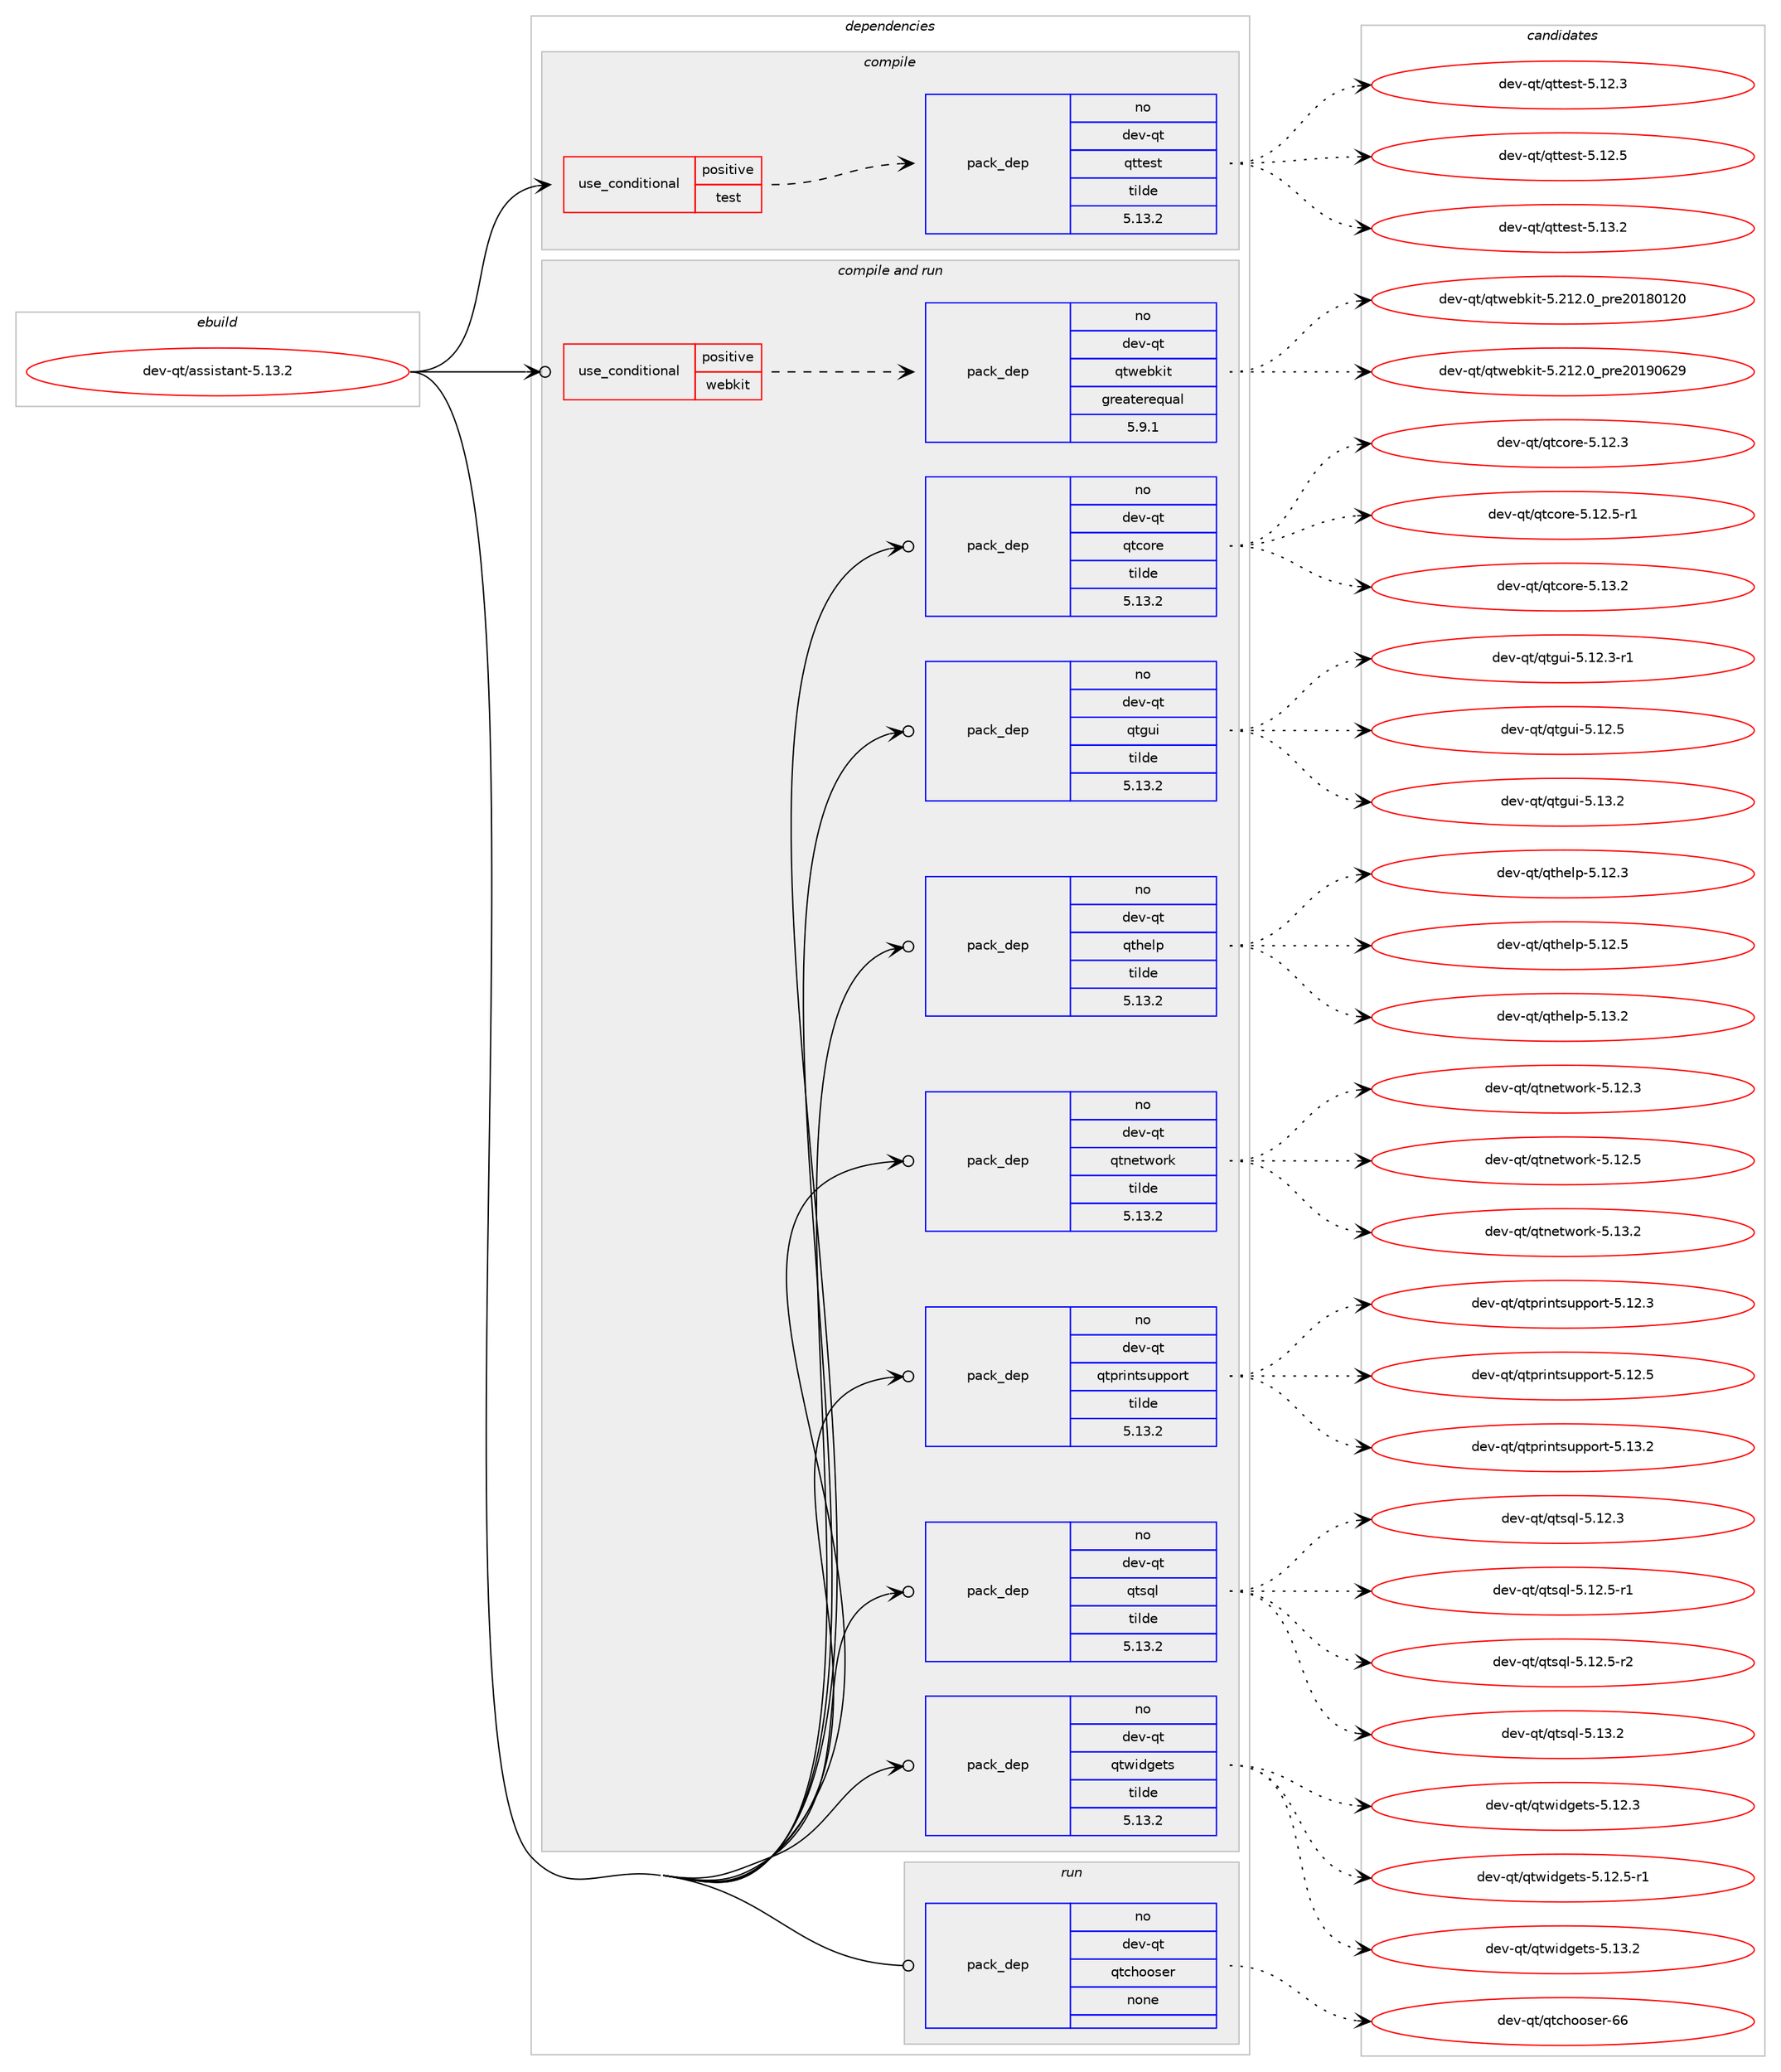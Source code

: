 digraph prolog {

# *************
# Graph options
# *************

newrank=true;
concentrate=true;
compound=true;
graph [rankdir=LR,fontname=Helvetica,fontsize=10,ranksep=1.5];#, ranksep=2.5, nodesep=0.2];
edge  [arrowhead=vee];
node  [fontname=Helvetica,fontsize=10];

# **********
# The ebuild
# **********

subgraph cluster_leftcol {
color=gray;
rank=same;
label=<<i>ebuild</i>>;
id [label="dev-qt/assistant-5.13.2", color=red, width=4, href="../dev-qt/assistant-5.13.2.svg"];
}

# ****************
# The dependencies
# ****************

subgraph cluster_midcol {
color=gray;
label=<<i>dependencies</i>>;
subgraph cluster_compile {
fillcolor="#eeeeee";
style=filled;
label=<<i>compile</i>>;
subgraph cond152003 {
dependency645517 [label=<<TABLE BORDER="0" CELLBORDER="1" CELLSPACING="0" CELLPADDING="4"><TR><TD ROWSPAN="3" CELLPADDING="10">use_conditional</TD></TR><TR><TD>positive</TD></TR><TR><TD>test</TD></TR></TABLE>>, shape=none, color=red];
subgraph pack481625 {
dependency645518 [label=<<TABLE BORDER="0" CELLBORDER="1" CELLSPACING="0" CELLPADDING="4" WIDTH="220"><TR><TD ROWSPAN="6" CELLPADDING="30">pack_dep</TD></TR><TR><TD WIDTH="110">no</TD></TR><TR><TD>dev-qt</TD></TR><TR><TD>qttest</TD></TR><TR><TD>tilde</TD></TR><TR><TD>5.13.2</TD></TR></TABLE>>, shape=none, color=blue];
}
dependency645517:e -> dependency645518:w [weight=20,style="dashed",arrowhead="vee"];
}
id:e -> dependency645517:w [weight=20,style="solid",arrowhead="vee"];
}
subgraph cluster_compileandrun {
fillcolor="#eeeeee";
style=filled;
label=<<i>compile and run</i>>;
subgraph cond152004 {
dependency645519 [label=<<TABLE BORDER="0" CELLBORDER="1" CELLSPACING="0" CELLPADDING="4"><TR><TD ROWSPAN="3" CELLPADDING="10">use_conditional</TD></TR><TR><TD>positive</TD></TR><TR><TD>webkit</TD></TR></TABLE>>, shape=none, color=red];
subgraph pack481626 {
dependency645520 [label=<<TABLE BORDER="0" CELLBORDER="1" CELLSPACING="0" CELLPADDING="4" WIDTH="220"><TR><TD ROWSPAN="6" CELLPADDING="30">pack_dep</TD></TR><TR><TD WIDTH="110">no</TD></TR><TR><TD>dev-qt</TD></TR><TR><TD>qtwebkit</TD></TR><TR><TD>greaterequal</TD></TR><TR><TD>5.9.1</TD></TR></TABLE>>, shape=none, color=blue];
}
dependency645519:e -> dependency645520:w [weight=20,style="dashed",arrowhead="vee"];
}
id:e -> dependency645519:w [weight=20,style="solid",arrowhead="odotvee"];
subgraph pack481627 {
dependency645521 [label=<<TABLE BORDER="0" CELLBORDER="1" CELLSPACING="0" CELLPADDING="4" WIDTH="220"><TR><TD ROWSPAN="6" CELLPADDING="30">pack_dep</TD></TR><TR><TD WIDTH="110">no</TD></TR><TR><TD>dev-qt</TD></TR><TR><TD>qtcore</TD></TR><TR><TD>tilde</TD></TR><TR><TD>5.13.2</TD></TR></TABLE>>, shape=none, color=blue];
}
id:e -> dependency645521:w [weight=20,style="solid",arrowhead="odotvee"];
subgraph pack481628 {
dependency645522 [label=<<TABLE BORDER="0" CELLBORDER="1" CELLSPACING="0" CELLPADDING="4" WIDTH="220"><TR><TD ROWSPAN="6" CELLPADDING="30">pack_dep</TD></TR><TR><TD WIDTH="110">no</TD></TR><TR><TD>dev-qt</TD></TR><TR><TD>qtgui</TD></TR><TR><TD>tilde</TD></TR><TR><TD>5.13.2</TD></TR></TABLE>>, shape=none, color=blue];
}
id:e -> dependency645522:w [weight=20,style="solid",arrowhead="odotvee"];
subgraph pack481629 {
dependency645523 [label=<<TABLE BORDER="0" CELLBORDER="1" CELLSPACING="0" CELLPADDING="4" WIDTH="220"><TR><TD ROWSPAN="6" CELLPADDING="30">pack_dep</TD></TR><TR><TD WIDTH="110">no</TD></TR><TR><TD>dev-qt</TD></TR><TR><TD>qthelp</TD></TR><TR><TD>tilde</TD></TR><TR><TD>5.13.2</TD></TR></TABLE>>, shape=none, color=blue];
}
id:e -> dependency645523:w [weight=20,style="solid",arrowhead="odotvee"];
subgraph pack481630 {
dependency645524 [label=<<TABLE BORDER="0" CELLBORDER="1" CELLSPACING="0" CELLPADDING="4" WIDTH="220"><TR><TD ROWSPAN="6" CELLPADDING="30">pack_dep</TD></TR><TR><TD WIDTH="110">no</TD></TR><TR><TD>dev-qt</TD></TR><TR><TD>qtnetwork</TD></TR><TR><TD>tilde</TD></TR><TR><TD>5.13.2</TD></TR></TABLE>>, shape=none, color=blue];
}
id:e -> dependency645524:w [weight=20,style="solid",arrowhead="odotvee"];
subgraph pack481631 {
dependency645525 [label=<<TABLE BORDER="0" CELLBORDER="1" CELLSPACING="0" CELLPADDING="4" WIDTH="220"><TR><TD ROWSPAN="6" CELLPADDING="30">pack_dep</TD></TR><TR><TD WIDTH="110">no</TD></TR><TR><TD>dev-qt</TD></TR><TR><TD>qtprintsupport</TD></TR><TR><TD>tilde</TD></TR><TR><TD>5.13.2</TD></TR></TABLE>>, shape=none, color=blue];
}
id:e -> dependency645525:w [weight=20,style="solid",arrowhead="odotvee"];
subgraph pack481632 {
dependency645526 [label=<<TABLE BORDER="0" CELLBORDER="1" CELLSPACING="0" CELLPADDING="4" WIDTH="220"><TR><TD ROWSPAN="6" CELLPADDING="30">pack_dep</TD></TR><TR><TD WIDTH="110">no</TD></TR><TR><TD>dev-qt</TD></TR><TR><TD>qtsql</TD></TR><TR><TD>tilde</TD></TR><TR><TD>5.13.2</TD></TR></TABLE>>, shape=none, color=blue];
}
id:e -> dependency645526:w [weight=20,style="solid",arrowhead="odotvee"];
subgraph pack481633 {
dependency645527 [label=<<TABLE BORDER="0" CELLBORDER="1" CELLSPACING="0" CELLPADDING="4" WIDTH="220"><TR><TD ROWSPAN="6" CELLPADDING="30">pack_dep</TD></TR><TR><TD WIDTH="110">no</TD></TR><TR><TD>dev-qt</TD></TR><TR><TD>qtwidgets</TD></TR><TR><TD>tilde</TD></TR><TR><TD>5.13.2</TD></TR></TABLE>>, shape=none, color=blue];
}
id:e -> dependency645527:w [weight=20,style="solid",arrowhead="odotvee"];
}
subgraph cluster_run {
fillcolor="#eeeeee";
style=filled;
label=<<i>run</i>>;
subgraph pack481634 {
dependency645528 [label=<<TABLE BORDER="0" CELLBORDER="1" CELLSPACING="0" CELLPADDING="4" WIDTH="220"><TR><TD ROWSPAN="6" CELLPADDING="30">pack_dep</TD></TR><TR><TD WIDTH="110">no</TD></TR><TR><TD>dev-qt</TD></TR><TR><TD>qtchooser</TD></TR><TR><TD>none</TD></TR><TR><TD></TD></TR></TABLE>>, shape=none, color=blue];
}
id:e -> dependency645528:w [weight=20,style="solid",arrowhead="odot"];
}
}

# **************
# The candidates
# **************

subgraph cluster_choices {
rank=same;
color=gray;
label=<<i>candidates</i>>;

subgraph choice481625 {
color=black;
nodesep=1;
choice100101118451131164711311611610111511645534649504651 [label="dev-qt/qttest-5.12.3", color=red, width=4,href="../dev-qt/qttest-5.12.3.svg"];
choice100101118451131164711311611610111511645534649504653 [label="dev-qt/qttest-5.12.5", color=red, width=4,href="../dev-qt/qttest-5.12.5.svg"];
choice100101118451131164711311611610111511645534649514650 [label="dev-qt/qttest-5.13.2", color=red, width=4,href="../dev-qt/qttest-5.13.2.svg"];
dependency645518:e -> choice100101118451131164711311611610111511645534649504651:w [style=dotted,weight="100"];
dependency645518:e -> choice100101118451131164711311611610111511645534649504653:w [style=dotted,weight="100"];
dependency645518:e -> choice100101118451131164711311611610111511645534649514650:w [style=dotted,weight="100"];
}
subgraph choice481626 {
color=black;
nodesep=1;
choice1001011184511311647113116119101981071051164553465049504648951121141015048495648495048 [label="dev-qt/qtwebkit-5.212.0_pre20180120", color=red, width=4,href="../dev-qt/qtwebkit-5.212.0_pre20180120.svg"];
choice1001011184511311647113116119101981071051164553465049504648951121141015048495748545057 [label="dev-qt/qtwebkit-5.212.0_pre20190629", color=red, width=4,href="../dev-qt/qtwebkit-5.212.0_pre20190629.svg"];
dependency645520:e -> choice1001011184511311647113116119101981071051164553465049504648951121141015048495648495048:w [style=dotted,weight="100"];
dependency645520:e -> choice1001011184511311647113116119101981071051164553465049504648951121141015048495748545057:w [style=dotted,weight="100"];
}
subgraph choice481627 {
color=black;
nodesep=1;
choice10010111845113116471131169911111410145534649504651 [label="dev-qt/qtcore-5.12.3", color=red, width=4,href="../dev-qt/qtcore-5.12.3.svg"];
choice100101118451131164711311699111114101455346495046534511449 [label="dev-qt/qtcore-5.12.5-r1", color=red, width=4,href="../dev-qt/qtcore-5.12.5-r1.svg"];
choice10010111845113116471131169911111410145534649514650 [label="dev-qt/qtcore-5.13.2", color=red, width=4,href="../dev-qt/qtcore-5.13.2.svg"];
dependency645521:e -> choice10010111845113116471131169911111410145534649504651:w [style=dotted,weight="100"];
dependency645521:e -> choice100101118451131164711311699111114101455346495046534511449:w [style=dotted,weight="100"];
dependency645521:e -> choice10010111845113116471131169911111410145534649514650:w [style=dotted,weight="100"];
}
subgraph choice481628 {
color=black;
nodesep=1;
choice1001011184511311647113116103117105455346495046514511449 [label="dev-qt/qtgui-5.12.3-r1", color=red, width=4,href="../dev-qt/qtgui-5.12.3-r1.svg"];
choice100101118451131164711311610311710545534649504653 [label="dev-qt/qtgui-5.12.5", color=red, width=4,href="../dev-qt/qtgui-5.12.5.svg"];
choice100101118451131164711311610311710545534649514650 [label="dev-qt/qtgui-5.13.2", color=red, width=4,href="../dev-qt/qtgui-5.13.2.svg"];
dependency645522:e -> choice1001011184511311647113116103117105455346495046514511449:w [style=dotted,weight="100"];
dependency645522:e -> choice100101118451131164711311610311710545534649504653:w [style=dotted,weight="100"];
dependency645522:e -> choice100101118451131164711311610311710545534649514650:w [style=dotted,weight="100"];
}
subgraph choice481629 {
color=black;
nodesep=1;
choice100101118451131164711311610410110811245534649504651 [label="dev-qt/qthelp-5.12.3", color=red, width=4,href="../dev-qt/qthelp-5.12.3.svg"];
choice100101118451131164711311610410110811245534649504653 [label="dev-qt/qthelp-5.12.5", color=red, width=4,href="../dev-qt/qthelp-5.12.5.svg"];
choice100101118451131164711311610410110811245534649514650 [label="dev-qt/qthelp-5.13.2", color=red, width=4,href="../dev-qt/qthelp-5.13.2.svg"];
dependency645523:e -> choice100101118451131164711311610410110811245534649504651:w [style=dotted,weight="100"];
dependency645523:e -> choice100101118451131164711311610410110811245534649504653:w [style=dotted,weight="100"];
dependency645523:e -> choice100101118451131164711311610410110811245534649514650:w [style=dotted,weight="100"];
}
subgraph choice481630 {
color=black;
nodesep=1;
choice100101118451131164711311611010111611911111410745534649504651 [label="dev-qt/qtnetwork-5.12.3", color=red, width=4,href="../dev-qt/qtnetwork-5.12.3.svg"];
choice100101118451131164711311611010111611911111410745534649504653 [label="dev-qt/qtnetwork-5.12.5", color=red, width=4,href="../dev-qt/qtnetwork-5.12.5.svg"];
choice100101118451131164711311611010111611911111410745534649514650 [label="dev-qt/qtnetwork-5.13.2", color=red, width=4,href="../dev-qt/qtnetwork-5.13.2.svg"];
dependency645524:e -> choice100101118451131164711311611010111611911111410745534649504651:w [style=dotted,weight="100"];
dependency645524:e -> choice100101118451131164711311611010111611911111410745534649504653:w [style=dotted,weight="100"];
dependency645524:e -> choice100101118451131164711311611010111611911111410745534649514650:w [style=dotted,weight="100"];
}
subgraph choice481631 {
color=black;
nodesep=1;
choice100101118451131164711311611211410511011611511711211211111411645534649504651 [label="dev-qt/qtprintsupport-5.12.3", color=red, width=4,href="../dev-qt/qtprintsupport-5.12.3.svg"];
choice100101118451131164711311611211410511011611511711211211111411645534649504653 [label="dev-qt/qtprintsupport-5.12.5", color=red, width=4,href="../dev-qt/qtprintsupport-5.12.5.svg"];
choice100101118451131164711311611211410511011611511711211211111411645534649514650 [label="dev-qt/qtprintsupport-5.13.2", color=red, width=4,href="../dev-qt/qtprintsupport-5.13.2.svg"];
dependency645525:e -> choice100101118451131164711311611211410511011611511711211211111411645534649504651:w [style=dotted,weight="100"];
dependency645525:e -> choice100101118451131164711311611211410511011611511711211211111411645534649504653:w [style=dotted,weight="100"];
dependency645525:e -> choice100101118451131164711311611211410511011611511711211211111411645534649514650:w [style=dotted,weight="100"];
}
subgraph choice481632 {
color=black;
nodesep=1;
choice100101118451131164711311611511310845534649504651 [label="dev-qt/qtsql-5.12.3", color=red, width=4,href="../dev-qt/qtsql-5.12.3.svg"];
choice1001011184511311647113116115113108455346495046534511449 [label="dev-qt/qtsql-5.12.5-r1", color=red, width=4,href="../dev-qt/qtsql-5.12.5-r1.svg"];
choice1001011184511311647113116115113108455346495046534511450 [label="dev-qt/qtsql-5.12.5-r2", color=red, width=4,href="../dev-qt/qtsql-5.12.5-r2.svg"];
choice100101118451131164711311611511310845534649514650 [label="dev-qt/qtsql-5.13.2", color=red, width=4,href="../dev-qt/qtsql-5.13.2.svg"];
dependency645526:e -> choice100101118451131164711311611511310845534649504651:w [style=dotted,weight="100"];
dependency645526:e -> choice1001011184511311647113116115113108455346495046534511449:w [style=dotted,weight="100"];
dependency645526:e -> choice1001011184511311647113116115113108455346495046534511450:w [style=dotted,weight="100"];
dependency645526:e -> choice100101118451131164711311611511310845534649514650:w [style=dotted,weight="100"];
}
subgraph choice481633 {
color=black;
nodesep=1;
choice100101118451131164711311611910510010310111611545534649504651 [label="dev-qt/qtwidgets-5.12.3", color=red, width=4,href="../dev-qt/qtwidgets-5.12.3.svg"];
choice1001011184511311647113116119105100103101116115455346495046534511449 [label="dev-qt/qtwidgets-5.12.5-r1", color=red, width=4,href="../dev-qt/qtwidgets-5.12.5-r1.svg"];
choice100101118451131164711311611910510010310111611545534649514650 [label="dev-qt/qtwidgets-5.13.2", color=red, width=4,href="../dev-qt/qtwidgets-5.13.2.svg"];
dependency645527:e -> choice100101118451131164711311611910510010310111611545534649504651:w [style=dotted,weight="100"];
dependency645527:e -> choice1001011184511311647113116119105100103101116115455346495046534511449:w [style=dotted,weight="100"];
dependency645527:e -> choice100101118451131164711311611910510010310111611545534649514650:w [style=dotted,weight="100"];
}
subgraph choice481634 {
color=black;
nodesep=1;
choice100101118451131164711311699104111111115101114455454 [label="dev-qt/qtchooser-66", color=red, width=4,href="../dev-qt/qtchooser-66.svg"];
dependency645528:e -> choice100101118451131164711311699104111111115101114455454:w [style=dotted,weight="100"];
}
}

}
